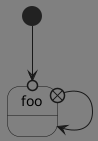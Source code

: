 {
  "sha1": "m64cmxng3iq5ge57j1u9c0iwz072smx",
  "insertion": {
    "when": "2024-06-03T18:59:34.948Z",
    "url": "https://github.com/plantuml/plantuml/pull/448",
    "user": "plantuml@gmail.com"
  }
}
@startuml

skinparam BackgroundColor grey
skinparam Shadowing false
skinparam StateBackgroundColor grey

[*] -->o foo
foo x--> foo

@enduml
